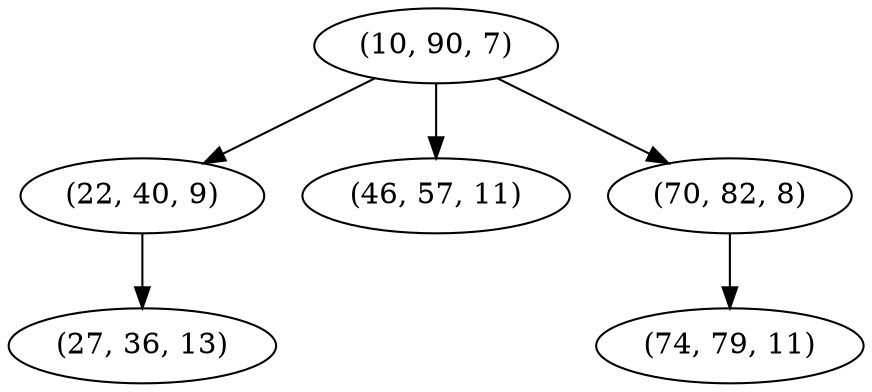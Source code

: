 digraph tree {
    "(10, 90, 7)";
    "(22, 40, 9)";
    "(27, 36, 13)";
    "(46, 57, 11)";
    "(70, 82, 8)";
    "(74, 79, 11)";
    "(10, 90, 7)" -> "(22, 40, 9)";
    "(10, 90, 7)" -> "(46, 57, 11)";
    "(10, 90, 7)" -> "(70, 82, 8)";
    "(22, 40, 9)" -> "(27, 36, 13)";
    "(70, 82, 8)" -> "(74, 79, 11)";
}
